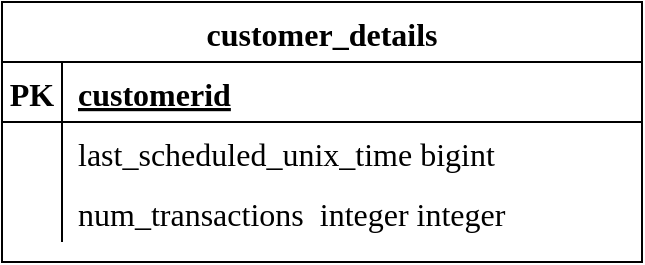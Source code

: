 <mxfile version="14.6.13" type="device"><diagram id="YK_nujMe1lPXfDDmRlgV" name="Page-1"><mxGraphModel dx="852" dy="504" grid="1" gridSize="10" guides="1" tooltips="1" connect="1" arrows="1" fold="1" page="1" pageScale="1" pageWidth="850" pageHeight="1100" math="0" shadow="0"><root><mxCell id="0"/><mxCell id="1" parent="0"/><mxCell id="q2IcZ34o2NyKd2M-gxsg-1" value="customer_details" style="shape=table;startSize=30;container=1;collapsible=1;childLayout=tableLayout;fixedRows=1;rowLines=0;fontStyle=1;align=center;resizeLast=1;fontFamily=Ubuntu;fontSource=https%3A%2F%2Ffonts.googleapis.com%2Fcss%3Ffamily%3DUbuntu;fontSize=16;" vertex="1" parent="1"><mxGeometry x="230" y="250" width="320" height="130" as="geometry"/></mxCell><mxCell id="q2IcZ34o2NyKd2M-gxsg-2" value="" style="shape=partialRectangle;collapsible=0;dropTarget=0;pointerEvents=0;fillColor=none;top=0;left=0;bottom=1;right=0;points=[[0,0.5],[1,0.5]];portConstraint=eastwest;fontFamily=Ubuntu;fontSource=https%3A%2F%2Ffonts.googleapis.com%2Fcss%3Ffamily%3DUbuntu;fontSize=16;" vertex="1" parent="q2IcZ34o2NyKd2M-gxsg-1"><mxGeometry y="30" width="320" height="30" as="geometry"/></mxCell><mxCell id="q2IcZ34o2NyKd2M-gxsg-3" value="PK" style="shape=partialRectangle;connectable=0;fillColor=none;top=0;left=0;bottom=0;right=0;fontStyle=1;overflow=hidden;fontFamily=Ubuntu;fontSource=https%3A%2F%2Ffonts.googleapis.com%2Fcss%3Ffamily%3DUbuntu;fontSize=16;" vertex="1" parent="q2IcZ34o2NyKd2M-gxsg-2"><mxGeometry width="30" height="30" as="geometry"/></mxCell><mxCell id="q2IcZ34o2NyKd2M-gxsg-4" value="customerid" style="shape=partialRectangle;connectable=0;fillColor=none;top=0;left=0;bottom=0;right=0;align=left;spacingLeft=6;fontStyle=5;overflow=hidden;fontFamily=Ubuntu;fontSource=https%3A%2F%2Ffonts.googleapis.com%2Fcss%3Ffamily%3DUbuntu;fontSize=16;" vertex="1" parent="q2IcZ34o2NyKd2M-gxsg-2"><mxGeometry x="30" width="290" height="30" as="geometry"/></mxCell><mxCell id="q2IcZ34o2NyKd2M-gxsg-5" value="" style="shape=partialRectangle;collapsible=0;dropTarget=0;pointerEvents=0;fillColor=none;top=0;left=0;bottom=0;right=0;points=[[0,0.5],[1,0.5]];portConstraint=eastwest;fontFamily=Ubuntu;fontSource=https%3A%2F%2Ffonts.googleapis.com%2Fcss%3Ffamily%3DUbuntu;fontSize=16;" vertex="1" parent="q2IcZ34o2NyKd2M-gxsg-1"><mxGeometry y="60" width="320" height="30" as="geometry"/></mxCell><mxCell id="q2IcZ34o2NyKd2M-gxsg-6" value="" style="shape=partialRectangle;connectable=0;fillColor=none;top=0;left=0;bottom=0;right=0;editable=1;overflow=hidden;fontFamily=Ubuntu;fontSource=https%3A%2F%2Ffonts.googleapis.com%2Fcss%3Ffamily%3DUbuntu;fontSize=16;" vertex="1" parent="q2IcZ34o2NyKd2M-gxsg-5"><mxGeometry width="30" height="30" as="geometry"/></mxCell><mxCell id="q2IcZ34o2NyKd2M-gxsg-7" value="last_scheduled_unix_time bigint" style="shape=partialRectangle;connectable=0;fillColor=none;top=0;left=0;bottom=0;right=0;align=left;spacingLeft=6;overflow=hidden;fontFamily=Ubuntu;fontSource=https%3A%2F%2Ffonts.googleapis.com%2Fcss%3Ffamily%3DUbuntu;fontSize=16;" vertex="1" parent="q2IcZ34o2NyKd2M-gxsg-5"><mxGeometry x="30" width="290" height="30" as="geometry"/></mxCell><mxCell id="q2IcZ34o2NyKd2M-gxsg-8" value="" style="shape=partialRectangle;collapsible=0;dropTarget=0;pointerEvents=0;fillColor=none;top=0;left=0;bottom=0;right=0;points=[[0,0.5],[1,0.5]];portConstraint=eastwest;fontFamily=Ubuntu;fontSource=https%3A%2F%2Ffonts.googleapis.com%2Fcss%3Ffamily%3DUbuntu;fontSize=16;" vertex="1" parent="q2IcZ34o2NyKd2M-gxsg-1"><mxGeometry y="90" width="320" height="30" as="geometry"/></mxCell><mxCell id="q2IcZ34o2NyKd2M-gxsg-9" value="" style="shape=partialRectangle;connectable=0;fillColor=none;top=0;left=0;bottom=0;right=0;editable=1;overflow=hidden;fontFamily=Ubuntu;fontSource=https%3A%2F%2Ffonts.googleapis.com%2Fcss%3Ffamily%3DUbuntu;fontSize=16;" vertex="1" parent="q2IcZ34o2NyKd2M-gxsg-8"><mxGeometry width="30" height="30" as="geometry"/></mxCell><mxCell id="q2IcZ34o2NyKd2M-gxsg-10" value="num_transactions  integer integer" style="shape=partialRectangle;connectable=0;fillColor=none;top=0;left=0;bottom=0;right=0;align=left;spacingLeft=6;overflow=hidden;fontFamily=Ubuntu;fontSource=https%3A%2F%2Ffonts.googleapis.com%2Fcss%3Ffamily%3DUbuntu;fontSize=16;" vertex="1" parent="q2IcZ34o2NyKd2M-gxsg-8"><mxGeometry x="30" width="290" height="30" as="geometry"/></mxCell></root></mxGraphModel></diagram></mxfile>
